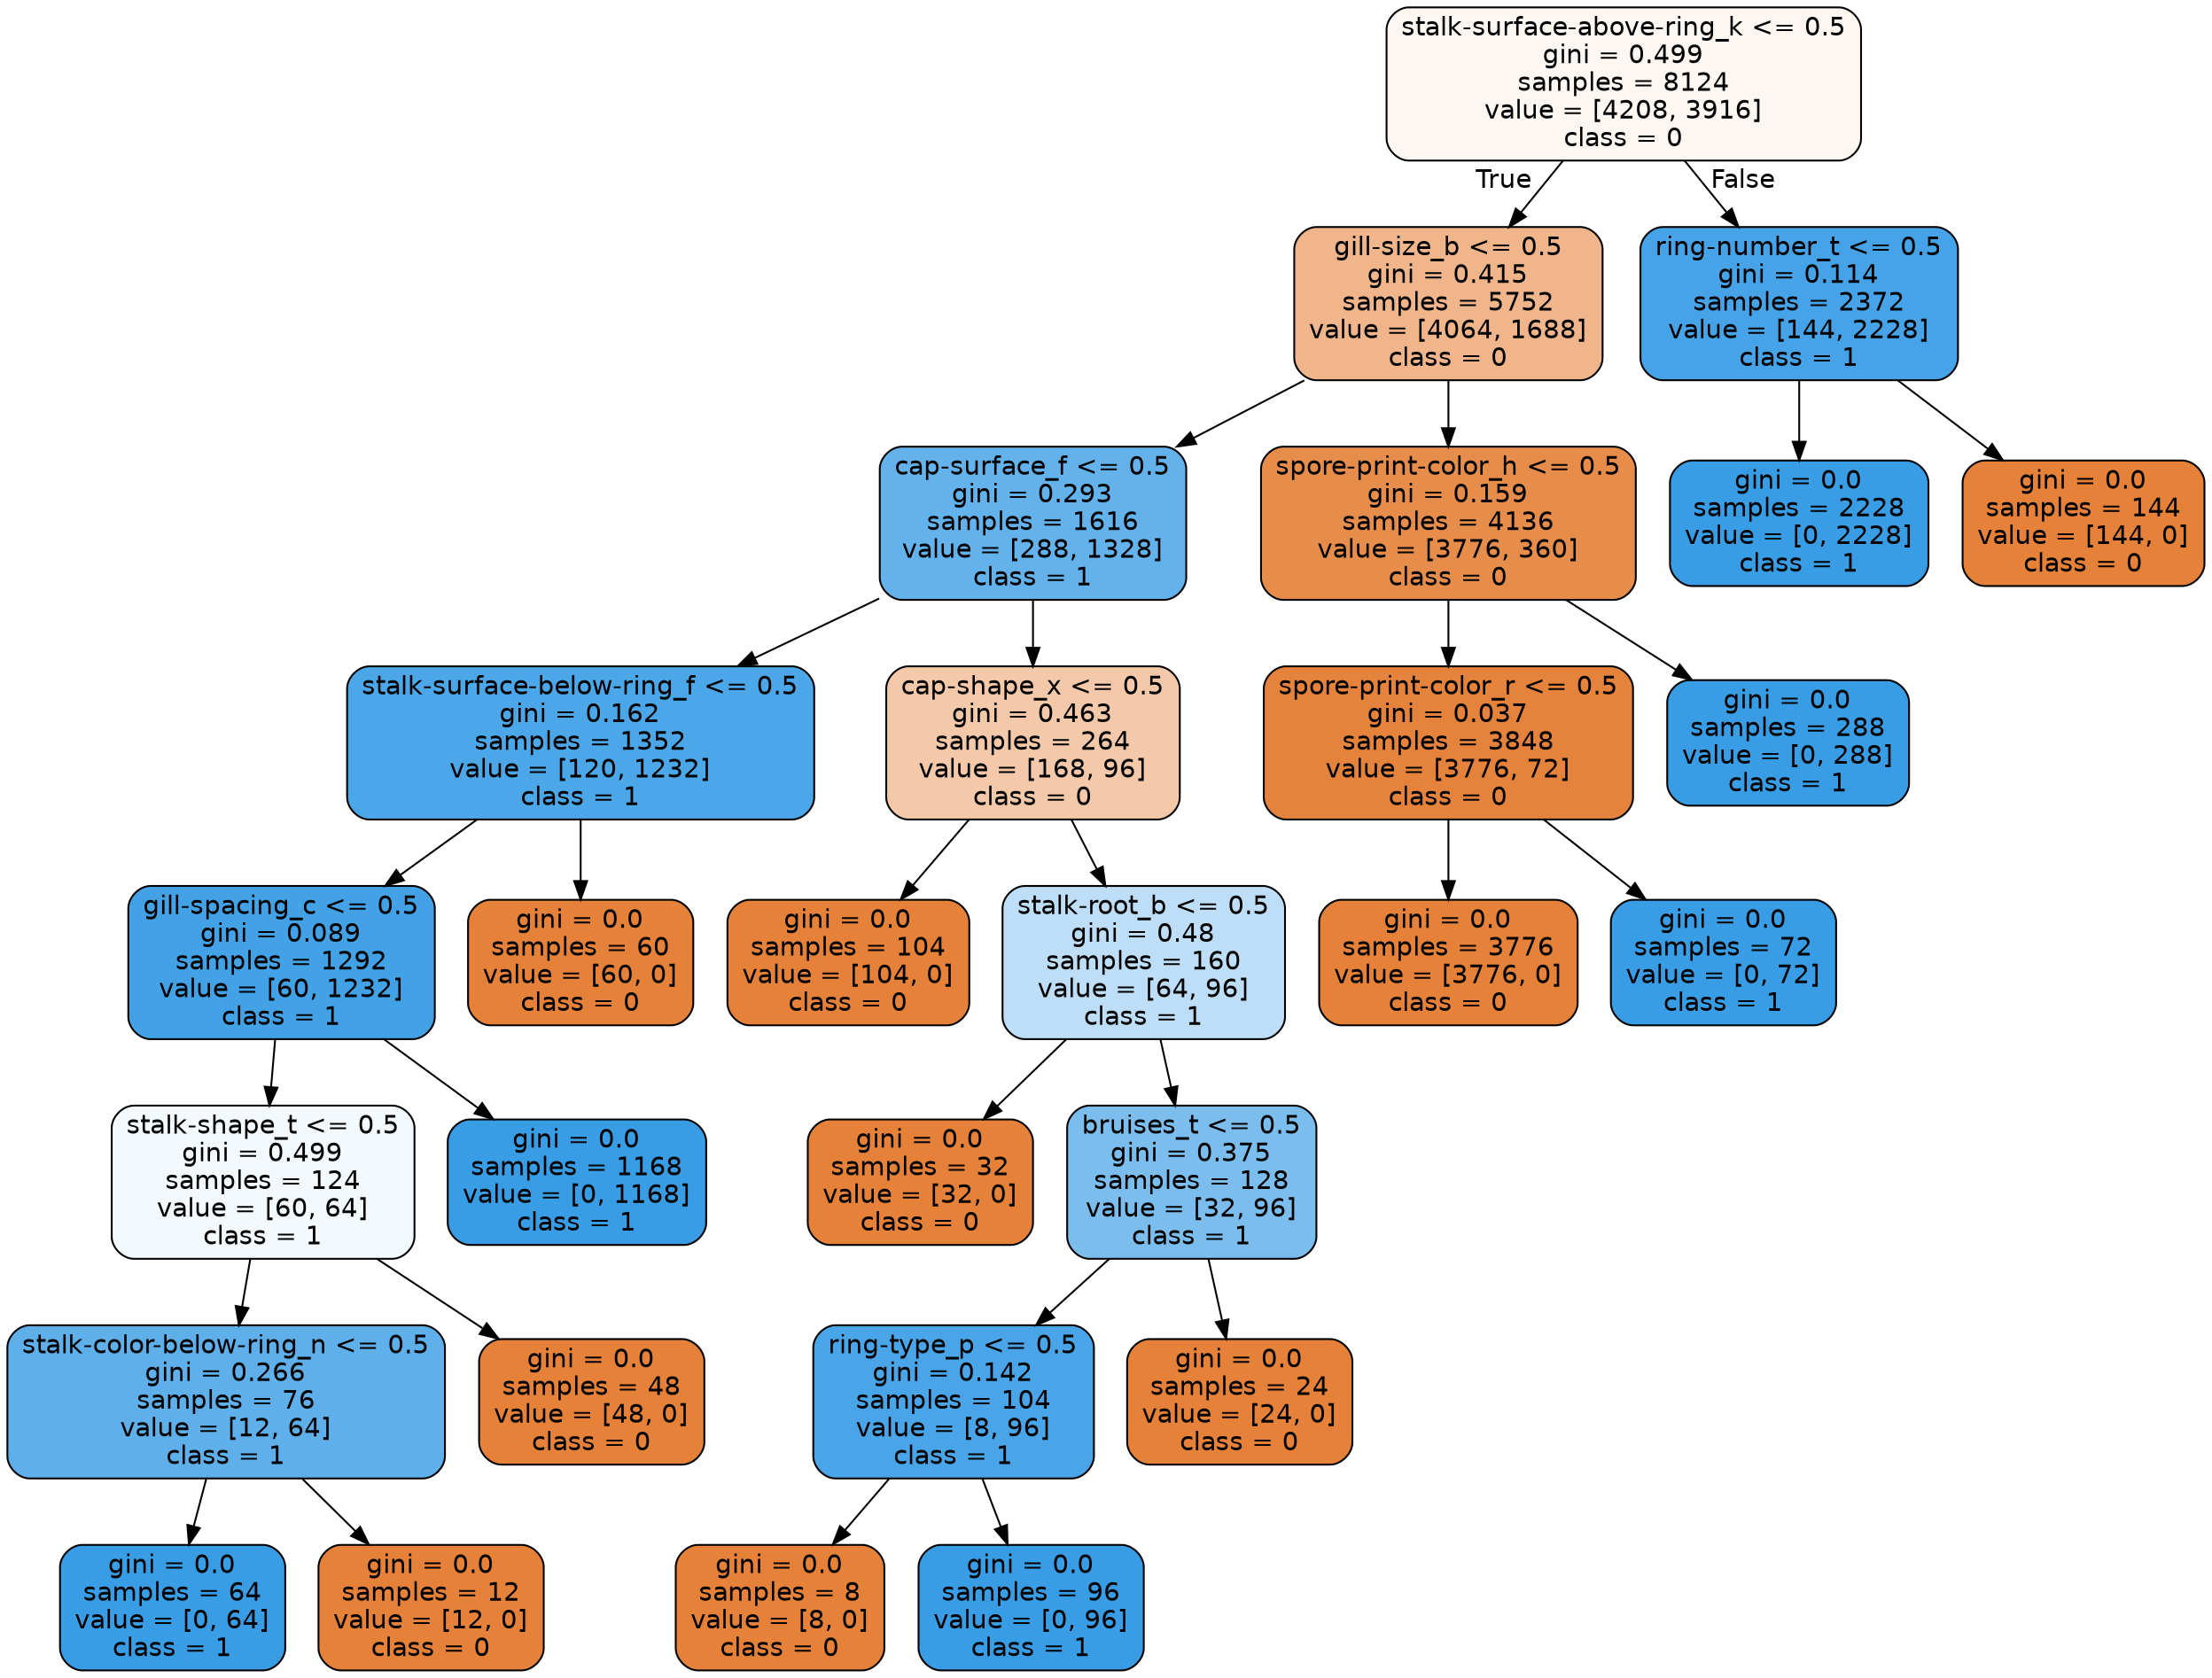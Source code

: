 digraph Tree {
node [shape=box, style="filled, rounded", color="black", fontname="helvetica"] ;
edge [fontname="helvetica"] ;
0 [label="stalk-surface-above-ring_k <= 0.5\ngini = 0.499\nsamples = 8124\nvalue = [4208, 3916]\nclass = 0", fillcolor="#fdf6f1"] ;
1 [label="gill-size_b <= 0.5\ngini = 0.415\nsamples = 5752\nvalue = [4064, 1688]\nclass = 0", fillcolor="#f0b58b"] ;
0 -> 1 [labeldistance=2.5, labelangle=45, headlabel="True"] ;
2 [label="cap-surface_f <= 0.5\ngini = 0.293\nsamples = 1616\nvalue = [288, 1328]\nclass = 1", fillcolor="#64b2eb"] ;
1 -> 2 ;
3 [label="stalk-surface-below-ring_f <= 0.5\ngini = 0.162\nsamples = 1352\nvalue = [120, 1232]\nclass = 1", fillcolor="#4ca7e8"] ;
2 -> 3 ;
4 [label="gill-spacing_c <= 0.5\ngini = 0.089\nsamples = 1292\nvalue = [60, 1232]\nclass = 1", fillcolor="#43a2e6"] ;
3 -> 4 ;
5 [label="stalk-shape_t <= 0.5\ngini = 0.499\nsamples = 124\nvalue = [60, 64]\nclass = 1", fillcolor="#f3f9fd"] ;
4 -> 5 ;
6 [label="stalk-color-below-ring_n <= 0.5\ngini = 0.266\nsamples = 76\nvalue = [12, 64]\nclass = 1", fillcolor="#5eafea"] ;
5 -> 6 ;
7 [label="gini = 0.0\nsamples = 64\nvalue = [0, 64]\nclass = 1", fillcolor="#399de5"] ;
6 -> 7 ;
8 [label="gini = 0.0\nsamples = 12\nvalue = [12, 0]\nclass = 0", fillcolor="#e58139"] ;
6 -> 8 ;
9 [label="gini = 0.0\nsamples = 48\nvalue = [48, 0]\nclass = 0", fillcolor="#e58139"] ;
5 -> 9 ;
10 [label="gini = 0.0\nsamples = 1168\nvalue = [0, 1168]\nclass = 1", fillcolor="#399de5"] ;
4 -> 10 ;
11 [label="gini = 0.0\nsamples = 60\nvalue = [60, 0]\nclass = 0", fillcolor="#e58139"] ;
3 -> 11 ;
12 [label="cap-shape_x <= 0.5\ngini = 0.463\nsamples = 264\nvalue = [168, 96]\nclass = 0", fillcolor="#f4c9aa"] ;
2 -> 12 ;
13 [label="gini = 0.0\nsamples = 104\nvalue = [104, 0]\nclass = 0", fillcolor="#e58139"] ;
12 -> 13 ;
14 [label="stalk-root_b <= 0.5\ngini = 0.48\nsamples = 160\nvalue = [64, 96]\nclass = 1", fillcolor="#bddef6"] ;
12 -> 14 ;
15 [label="gini = 0.0\nsamples = 32\nvalue = [32, 0]\nclass = 0", fillcolor="#e58139"] ;
14 -> 15 ;
16 [label="bruises_t <= 0.5\ngini = 0.375\nsamples = 128\nvalue = [32, 96]\nclass = 1", fillcolor="#7bbeee"] ;
14 -> 16 ;
17 [label="ring-type_p <= 0.5\ngini = 0.142\nsamples = 104\nvalue = [8, 96]\nclass = 1", fillcolor="#49a5e7"] ;
16 -> 17 ;
18 [label="gini = 0.0\nsamples = 8\nvalue = [8, 0]\nclass = 0", fillcolor="#e58139"] ;
17 -> 18 ;
19 [label="gini = 0.0\nsamples = 96\nvalue = [0, 96]\nclass = 1", fillcolor="#399de5"] ;
17 -> 19 ;
20 [label="gini = 0.0\nsamples = 24\nvalue = [24, 0]\nclass = 0", fillcolor="#e58139"] ;
16 -> 20 ;
21 [label="spore-print-color_h <= 0.5\ngini = 0.159\nsamples = 4136\nvalue = [3776, 360]\nclass = 0", fillcolor="#e78d4c"] ;
1 -> 21 ;
22 [label="spore-print-color_r <= 0.5\ngini = 0.037\nsamples = 3848\nvalue = [3776, 72]\nclass = 0", fillcolor="#e5833d"] ;
21 -> 22 ;
23 [label="gini = 0.0\nsamples = 3776\nvalue = [3776, 0]\nclass = 0", fillcolor="#e58139"] ;
22 -> 23 ;
24 [label="gini = 0.0\nsamples = 72\nvalue = [0, 72]\nclass = 1", fillcolor="#399de5"] ;
22 -> 24 ;
25 [label="gini = 0.0\nsamples = 288\nvalue = [0, 288]\nclass = 1", fillcolor="#399de5"] ;
21 -> 25 ;
26 [label="ring-number_t <= 0.5\ngini = 0.114\nsamples = 2372\nvalue = [144, 2228]\nclass = 1", fillcolor="#46a3e7"] ;
0 -> 26 [labeldistance=2.5, labelangle=-45, headlabel="False"] ;
27 [label="gini = 0.0\nsamples = 2228\nvalue = [0, 2228]\nclass = 1", fillcolor="#399de5"] ;
26 -> 27 ;
28 [label="gini = 0.0\nsamples = 144\nvalue = [144, 0]\nclass = 0", fillcolor="#e58139"] ;
26 -> 28 ;
}